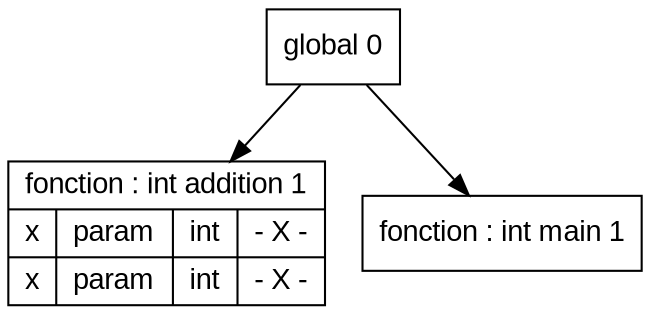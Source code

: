 digraph "tds"{

	node [fontname="Arial"];

	N1 [shape=record label="{ fonction : int addition 1
	| { x | param | int | - X - }
	| { x | param | int | - X - }
	}"];

	N2 [shape=record label="{ fonction : int main 1
	}"];

	N0 [shape=record label="{ global 0
	}"];


	N0 -> N1; 
	N0 -> N2; 
}
